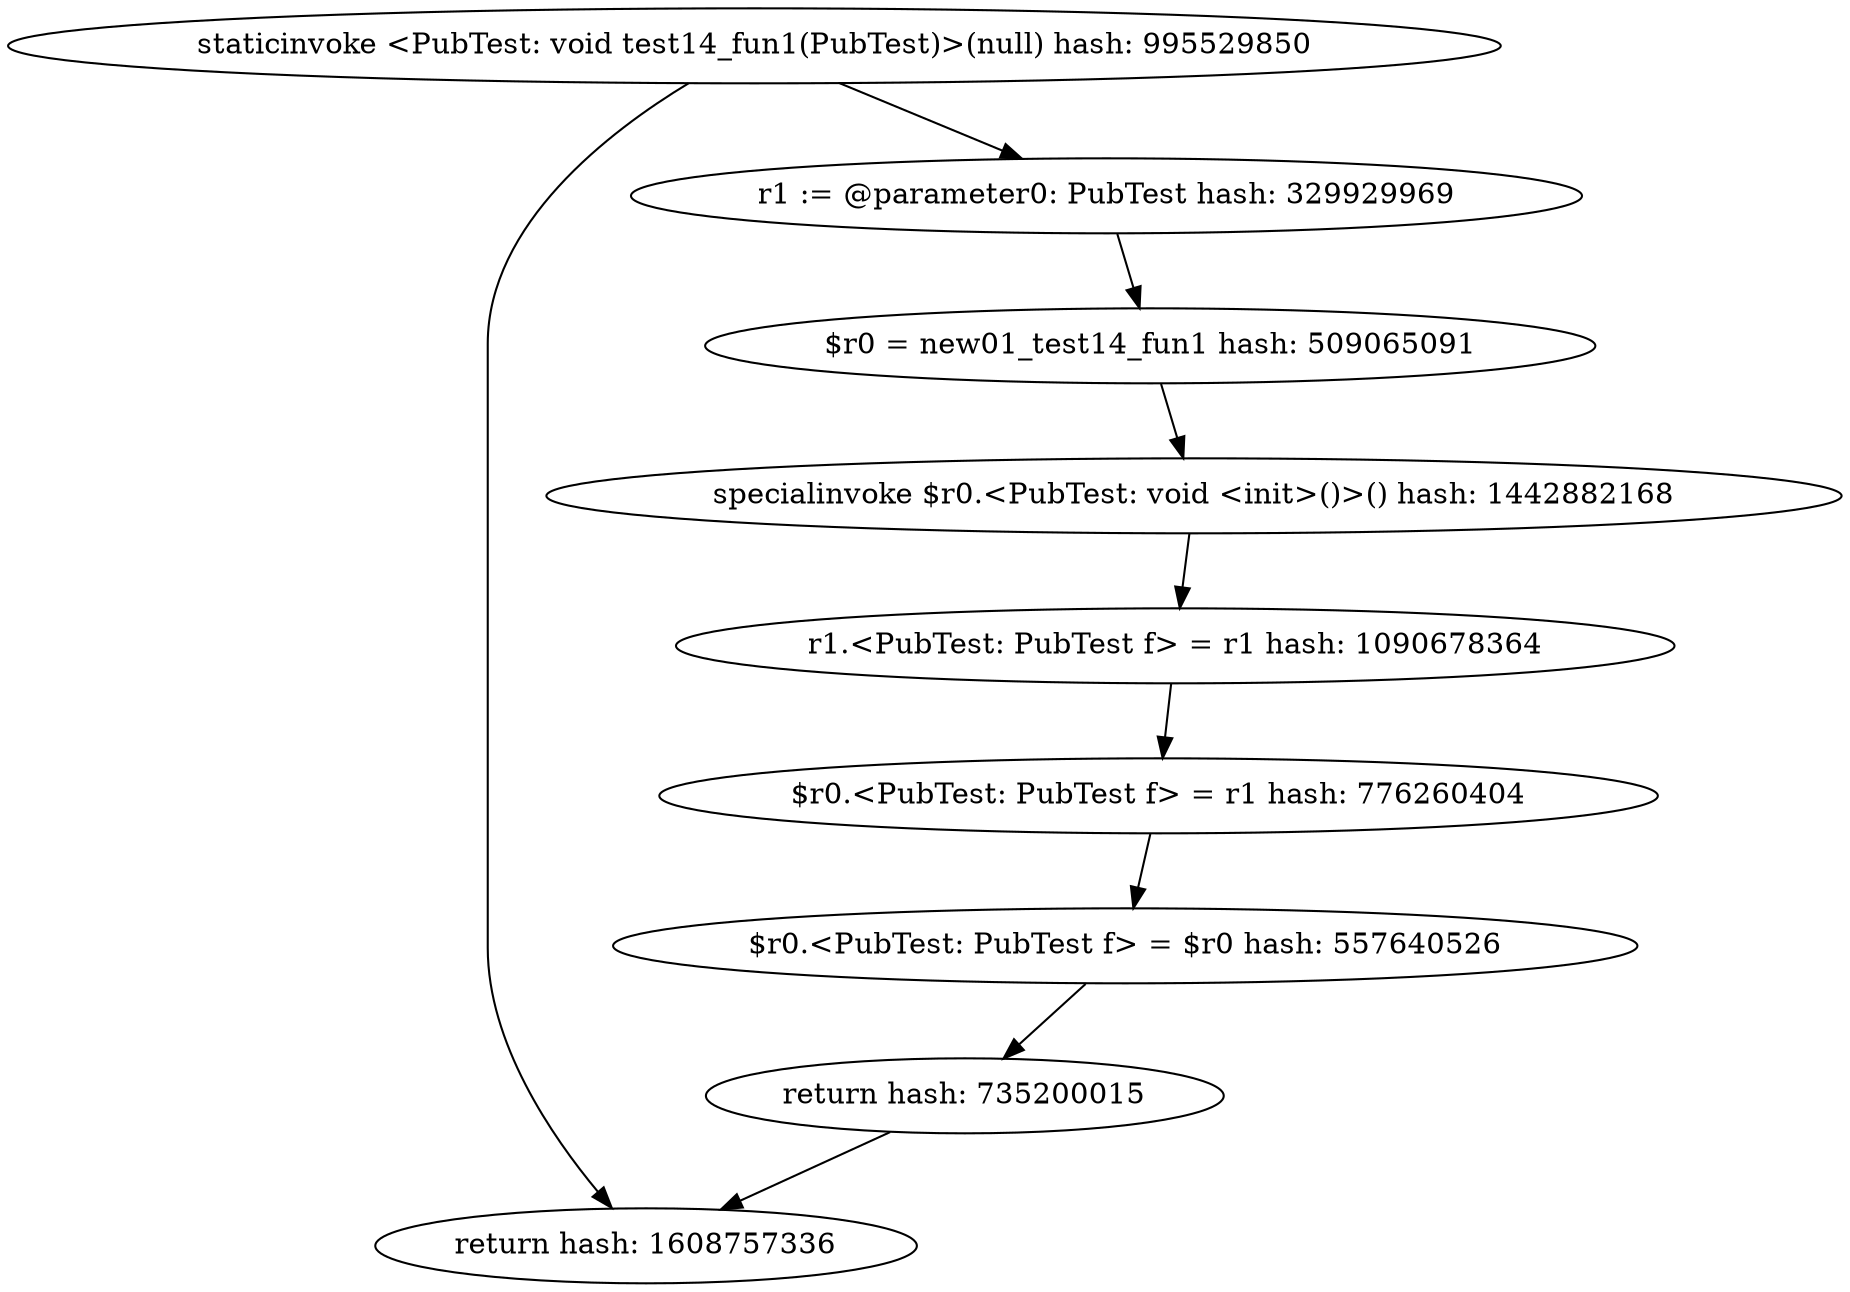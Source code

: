 digraph "./target1-pub/PubTest.test14.intra.debug" {
    "staticinvoke <PubTest: void test14_fun1(PubTest)>(null) hash: 995529850";
    "return hash: 1608757336";
    "r1 := @parameter0: PubTest hash: 329929969";
    "$r0 = new01_test14_fun1 hash: 509065091";
    "specialinvoke $r0.<PubTest: void <init>()>() hash: 1442882168";
    "r1.<PubTest: PubTest f> = r1 hash: 1090678364";
    "$r0.<PubTest: PubTest f> = r1 hash: 776260404";
    "$r0.<PubTest: PubTest f> = $r0 hash: 557640526";
    "return hash: 735200015";
    "staticinvoke <PubTest: void test14_fun1(PubTest)>(null) hash: 995529850"->"r1 := @parameter0: PubTest hash: 329929969";
    "staticinvoke <PubTest: void test14_fun1(PubTest)>(null) hash: 995529850"->"return hash: 1608757336";
    "r1 := @parameter0: PubTest hash: 329929969"->"$r0 = new01_test14_fun1 hash: 509065091";
    "$r0 = new01_test14_fun1 hash: 509065091"->"specialinvoke $r0.<PubTest: void <init>()>() hash: 1442882168";
    "specialinvoke $r0.<PubTest: void <init>()>() hash: 1442882168"->"r1.<PubTest: PubTest f> = r1 hash: 1090678364";
    "r1.<PubTest: PubTest f> = r1 hash: 1090678364"->"$r0.<PubTest: PubTest f> = r1 hash: 776260404";
    "$r0.<PubTest: PubTest f> = r1 hash: 776260404"->"$r0.<PubTest: PubTest f> = $r0 hash: 557640526";
    "$r0.<PubTest: PubTest f> = $r0 hash: 557640526"->"return hash: 735200015";
    "return hash: 735200015"->"return hash: 1608757336";
}
